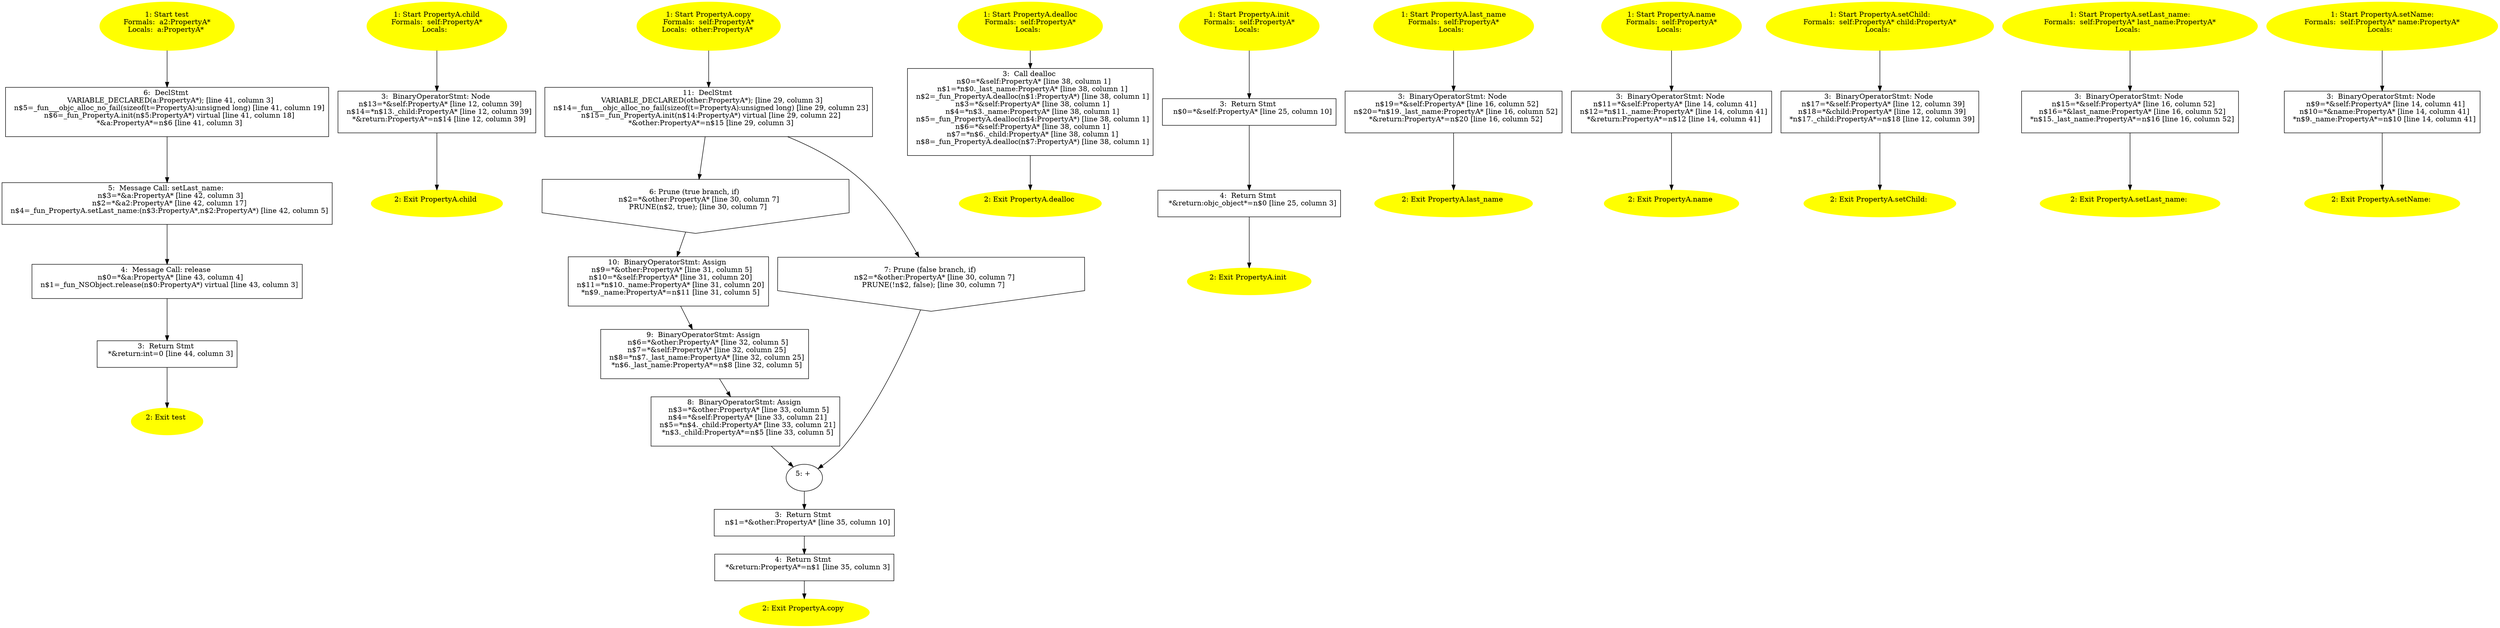 /* @generated */
digraph cfg {
"test.098f6bcd4621d373cade4e832627b4f6_1" [label="1: Start test\nFormals:  a2:PropertyA*\nLocals:  a:PropertyA* \n  " color=yellow style=filled]
	

	 "test.098f6bcd4621d373cade4e832627b4f6_1" -> "test.098f6bcd4621d373cade4e832627b4f6_6" ;
"test.098f6bcd4621d373cade4e832627b4f6_2" [label="2: Exit test \n  " color=yellow style=filled]
	

"test.098f6bcd4621d373cade4e832627b4f6_3" [label="3:  Return Stmt \n   *&return:int=0 [line 44, column 3]\n " shape="box"]
	

	 "test.098f6bcd4621d373cade4e832627b4f6_3" -> "test.098f6bcd4621d373cade4e832627b4f6_2" ;
"test.098f6bcd4621d373cade4e832627b4f6_4" [label="4:  Message Call: release \n   n$0=*&a:PropertyA* [line 43, column 4]\n  n$1=_fun_NSObject.release(n$0:PropertyA*) virtual [line 43, column 3]\n " shape="box"]
	

	 "test.098f6bcd4621d373cade4e832627b4f6_4" -> "test.098f6bcd4621d373cade4e832627b4f6_3" ;
"test.098f6bcd4621d373cade4e832627b4f6_5" [label="5:  Message Call: setLast_name: \n   n$3=*&a:PropertyA* [line 42, column 3]\n  n$2=*&a2:PropertyA* [line 42, column 17]\n  n$4=_fun_PropertyA.setLast_name:(n$3:PropertyA*,n$2:PropertyA*) [line 42, column 5]\n " shape="box"]
	

	 "test.098f6bcd4621d373cade4e832627b4f6_5" -> "test.098f6bcd4621d373cade4e832627b4f6_4" ;
"test.098f6bcd4621d373cade4e832627b4f6_6" [label="6:  DeclStmt \n   VARIABLE_DECLARED(a:PropertyA*); [line 41, column 3]\n  n$5=_fun___objc_alloc_no_fail(sizeof(t=PropertyA):unsigned long) [line 41, column 19]\n  n$6=_fun_PropertyA.init(n$5:PropertyA*) virtual [line 41, column 18]\n  *&a:PropertyA*=n$6 [line 41, column 3]\n " shape="box"]
	

	 "test.098f6bcd4621d373cade4e832627b4f6_6" -> "test.098f6bcd4621d373cade4e832627b4f6_5" ;
"child#PropertyA#instance.6f8ba5a5a49be48cc5dabe234a5b1918_1" [label="1: Start PropertyA.child\nFormals:  self:PropertyA*\nLocals:  \n  " color=yellow style=filled]
	

	 "child#PropertyA#instance.6f8ba5a5a49be48cc5dabe234a5b1918_1" -> "child#PropertyA#instance.6f8ba5a5a49be48cc5dabe234a5b1918_3" ;
"child#PropertyA#instance.6f8ba5a5a49be48cc5dabe234a5b1918_2" [label="2: Exit PropertyA.child \n  " color=yellow style=filled]
	

"child#PropertyA#instance.6f8ba5a5a49be48cc5dabe234a5b1918_3" [label="3:  BinaryOperatorStmt: Node \n   n$13=*&self:PropertyA* [line 12, column 39]\n  n$14=*n$13._child:PropertyA* [line 12, column 39]\n  *&return:PropertyA*=n$14 [line 12, column 39]\n " shape="box"]
	

	 "child#PropertyA#instance.6f8ba5a5a49be48cc5dabe234a5b1918_3" -> "child#PropertyA#instance.6f8ba5a5a49be48cc5dabe234a5b1918_2" ;
"copy#PropertyA#instance.d5955e11cf35af4b4d602b2971590d5f_1" [label="1: Start PropertyA.copy\nFormals:  self:PropertyA*\nLocals:  other:PropertyA* \n  " color=yellow style=filled]
	

	 "copy#PropertyA#instance.d5955e11cf35af4b4d602b2971590d5f_1" -> "copy#PropertyA#instance.d5955e11cf35af4b4d602b2971590d5f_11" ;
"copy#PropertyA#instance.d5955e11cf35af4b4d602b2971590d5f_2" [label="2: Exit PropertyA.copy \n  " color=yellow style=filled]
	

"copy#PropertyA#instance.d5955e11cf35af4b4d602b2971590d5f_3" [label="3:  Return Stmt \n   n$1=*&other:PropertyA* [line 35, column 10]\n " shape="box"]
	

	 "copy#PropertyA#instance.d5955e11cf35af4b4d602b2971590d5f_3" -> "copy#PropertyA#instance.d5955e11cf35af4b4d602b2971590d5f_4" ;
"copy#PropertyA#instance.d5955e11cf35af4b4d602b2971590d5f_4" [label="4:  Return Stmt \n   *&return:PropertyA*=n$1 [line 35, column 3]\n " shape="box"]
	

	 "copy#PropertyA#instance.d5955e11cf35af4b4d602b2971590d5f_4" -> "copy#PropertyA#instance.d5955e11cf35af4b4d602b2971590d5f_2" ;
"copy#PropertyA#instance.d5955e11cf35af4b4d602b2971590d5f_5" [label="5: + \n  " ]
	

	 "copy#PropertyA#instance.d5955e11cf35af4b4d602b2971590d5f_5" -> "copy#PropertyA#instance.d5955e11cf35af4b4d602b2971590d5f_3" ;
"copy#PropertyA#instance.d5955e11cf35af4b4d602b2971590d5f_6" [label="6: Prune (true branch, if) \n   n$2=*&other:PropertyA* [line 30, column 7]\n  PRUNE(n$2, true); [line 30, column 7]\n " shape="invhouse"]
	

	 "copy#PropertyA#instance.d5955e11cf35af4b4d602b2971590d5f_6" -> "copy#PropertyA#instance.d5955e11cf35af4b4d602b2971590d5f_10" ;
"copy#PropertyA#instance.d5955e11cf35af4b4d602b2971590d5f_7" [label="7: Prune (false branch, if) \n   n$2=*&other:PropertyA* [line 30, column 7]\n  PRUNE(!n$2, false); [line 30, column 7]\n " shape="invhouse"]
	

	 "copy#PropertyA#instance.d5955e11cf35af4b4d602b2971590d5f_7" -> "copy#PropertyA#instance.d5955e11cf35af4b4d602b2971590d5f_5" ;
"copy#PropertyA#instance.d5955e11cf35af4b4d602b2971590d5f_8" [label="8:  BinaryOperatorStmt: Assign \n   n$3=*&other:PropertyA* [line 33, column 5]\n  n$4=*&self:PropertyA* [line 33, column 21]\n  n$5=*n$4._child:PropertyA* [line 33, column 21]\n  *n$3._child:PropertyA*=n$5 [line 33, column 5]\n " shape="box"]
	

	 "copy#PropertyA#instance.d5955e11cf35af4b4d602b2971590d5f_8" -> "copy#PropertyA#instance.d5955e11cf35af4b4d602b2971590d5f_5" ;
"copy#PropertyA#instance.d5955e11cf35af4b4d602b2971590d5f_9" [label="9:  BinaryOperatorStmt: Assign \n   n$6=*&other:PropertyA* [line 32, column 5]\n  n$7=*&self:PropertyA* [line 32, column 25]\n  n$8=*n$7._last_name:PropertyA* [line 32, column 25]\n  *n$6._last_name:PropertyA*=n$8 [line 32, column 5]\n " shape="box"]
	

	 "copy#PropertyA#instance.d5955e11cf35af4b4d602b2971590d5f_9" -> "copy#PropertyA#instance.d5955e11cf35af4b4d602b2971590d5f_8" ;
"copy#PropertyA#instance.d5955e11cf35af4b4d602b2971590d5f_10" [label="10:  BinaryOperatorStmt: Assign \n   n$9=*&other:PropertyA* [line 31, column 5]\n  n$10=*&self:PropertyA* [line 31, column 20]\n  n$11=*n$10._name:PropertyA* [line 31, column 20]\n  *n$9._name:PropertyA*=n$11 [line 31, column 5]\n " shape="box"]
	

	 "copy#PropertyA#instance.d5955e11cf35af4b4d602b2971590d5f_10" -> "copy#PropertyA#instance.d5955e11cf35af4b4d602b2971590d5f_9" ;
"copy#PropertyA#instance.d5955e11cf35af4b4d602b2971590d5f_11" [label="11:  DeclStmt \n   VARIABLE_DECLARED(other:PropertyA*); [line 29, column 3]\n  n$14=_fun___objc_alloc_no_fail(sizeof(t=PropertyA):unsigned long) [line 29, column 23]\n  n$15=_fun_PropertyA.init(n$14:PropertyA*) virtual [line 29, column 22]\n  *&other:PropertyA*=n$15 [line 29, column 3]\n " shape="box"]
	

	 "copy#PropertyA#instance.d5955e11cf35af4b4d602b2971590d5f_11" -> "copy#PropertyA#instance.d5955e11cf35af4b4d602b2971590d5f_6" ;
	 "copy#PropertyA#instance.d5955e11cf35af4b4d602b2971590d5f_11" -> "copy#PropertyA#instance.d5955e11cf35af4b4d602b2971590d5f_7" ;
"dealloc#PropertyA#instance.6f8be74d1c8a16eeeed561e5def4ae54_1" [label="1: Start PropertyA.dealloc\nFormals:  self:PropertyA*\nLocals:  \n  " color=yellow style=filled]
	

	 "dealloc#PropertyA#instance.6f8be74d1c8a16eeeed561e5def4ae54_1" -> "dealloc#PropertyA#instance.6f8be74d1c8a16eeeed561e5def4ae54_3" ;
"dealloc#PropertyA#instance.6f8be74d1c8a16eeeed561e5def4ae54_2" [label="2: Exit PropertyA.dealloc \n  " color=yellow style=filled]
	

"dealloc#PropertyA#instance.6f8be74d1c8a16eeeed561e5def4ae54_3" [label="3:  Call dealloc \n   n$0=*&self:PropertyA* [line 38, column 1]\n  n$1=*n$0._last_name:PropertyA* [line 38, column 1]\n  n$2=_fun_PropertyA.dealloc(n$1:PropertyA*) [line 38, column 1]\n  n$3=*&self:PropertyA* [line 38, column 1]\n  n$4=*n$3._name:PropertyA* [line 38, column 1]\n  n$5=_fun_PropertyA.dealloc(n$4:PropertyA*) [line 38, column 1]\n  n$6=*&self:PropertyA* [line 38, column 1]\n  n$7=*n$6._child:PropertyA* [line 38, column 1]\n  n$8=_fun_PropertyA.dealloc(n$7:PropertyA*) [line 38, column 1]\n " shape="box"]
	

	 "dealloc#PropertyA#instance.6f8be74d1c8a16eeeed561e5def4ae54_3" -> "dealloc#PropertyA#instance.6f8be74d1c8a16eeeed561e5def4ae54_2" ;
"init#PropertyA#instance.a50cf011b0759e26f65bb059fbc6d60c_1" [label="1: Start PropertyA.init\nFormals:  self:PropertyA*\nLocals:  \n  " color=yellow style=filled]
	

	 "init#PropertyA#instance.a50cf011b0759e26f65bb059fbc6d60c_1" -> "init#PropertyA#instance.a50cf011b0759e26f65bb059fbc6d60c_3" ;
"init#PropertyA#instance.a50cf011b0759e26f65bb059fbc6d60c_2" [label="2: Exit PropertyA.init \n  " color=yellow style=filled]
	

"init#PropertyA#instance.a50cf011b0759e26f65bb059fbc6d60c_3" [label="3:  Return Stmt \n   n$0=*&self:PropertyA* [line 25, column 10]\n " shape="box"]
	

	 "init#PropertyA#instance.a50cf011b0759e26f65bb059fbc6d60c_3" -> "init#PropertyA#instance.a50cf011b0759e26f65bb059fbc6d60c_4" ;
"init#PropertyA#instance.a50cf011b0759e26f65bb059fbc6d60c_4" [label="4:  Return Stmt \n   *&return:objc_object*=n$0 [line 25, column 3]\n " shape="box"]
	

	 "init#PropertyA#instance.a50cf011b0759e26f65bb059fbc6d60c_4" -> "init#PropertyA#instance.a50cf011b0759e26f65bb059fbc6d60c_2" ;
"last_name#PropertyA#instance.1ce5ad70e2d4c718c3a98ccc959a3bc9_1" [label="1: Start PropertyA.last_name\nFormals:  self:PropertyA*\nLocals:  \n  " color=yellow style=filled]
	

	 "last_name#PropertyA#instance.1ce5ad70e2d4c718c3a98ccc959a3bc9_1" -> "last_name#PropertyA#instance.1ce5ad70e2d4c718c3a98ccc959a3bc9_3" ;
"last_name#PropertyA#instance.1ce5ad70e2d4c718c3a98ccc959a3bc9_2" [label="2: Exit PropertyA.last_name \n  " color=yellow style=filled]
	

"last_name#PropertyA#instance.1ce5ad70e2d4c718c3a98ccc959a3bc9_3" [label="3:  BinaryOperatorStmt: Node \n   n$19=*&self:PropertyA* [line 16, column 52]\n  n$20=*n$19._last_name:PropertyA* [line 16, column 52]\n  *&return:PropertyA*=n$20 [line 16, column 52]\n " shape="box"]
	

	 "last_name#PropertyA#instance.1ce5ad70e2d4c718c3a98ccc959a3bc9_3" -> "last_name#PropertyA#instance.1ce5ad70e2d4c718c3a98ccc959a3bc9_2" ;
"name#PropertyA#instance.c1cdbf324fa14cda26c4633e95fc7667_1" [label="1: Start PropertyA.name\nFormals:  self:PropertyA*\nLocals:  \n  " color=yellow style=filled]
	

	 "name#PropertyA#instance.c1cdbf324fa14cda26c4633e95fc7667_1" -> "name#PropertyA#instance.c1cdbf324fa14cda26c4633e95fc7667_3" ;
"name#PropertyA#instance.c1cdbf324fa14cda26c4633e95fc7667_2" [label="2: Exit PropertyA.name \n  " color=yellow style=filled]
	

"name#PropertyA#instance.c1cdbf324fa14cda26c4633e95fc7667_3" [label="3:  BinaryOperatorStmt: Node \n   n$11=*&self:PropertyA* [line 14, column 41]\n  n$12=*n$11._name:PropertyA* [line 14, column 41]\n  *&return:PropertyA*=n$12 [line 14, column 41]\n " shape="box"]
	

	 "name#PropertyA#instance.c1cdbf324fa14cda26c4633e95fc7667_3" -> "name#PropertyA#instance.c1cdbf324fa14cda26c4633e95fc7667_2" ;
"setChild:#PropertyA(class PropertyA)#instance.2830b91fc93649a2fb3b313489bf5461_1" [label="1: Start PropertyA.setChild:\nFormals:  self:PropertyA* child:PropertyA*\nLocals:  \n  " color=yellow style=filled]
	

	 "setChild:#PropertyA(class PropertyA)#instance.2830b91fc93649a2fb3b313489bf5461_1" -> "setChild:#PropertyA(class PropertyA)#instance.2830b91fc93649a2fb3b313489bf5461_3" ;
"setChild:#PropertyA(class PropertyA)#instance.2830b91fc93649a2fb3b313489bf5461_2" [label="2: Exit PropertyA.setChild: \n  " color=yellow style=filled]
	

"setChild:#PropertyA(class PropertyA)#instance.2830b91fc93649a2fb3b313489bf5461_3" [label="3:  BinaryOperatorStmt: Node \n   n$17=*&self:PropertyA* [line 12, column 39]\n  n$18=*&child:PropertyA* [line 12, column 39]\n  *n$17._child:PropertyA*=n$18 [line 12, column 39]\n " shape="box"]
	

	 "setChild:#PropertyA(class PropertyA)#instance.2830b91fc93649a2fb3b313489bf5461_3" -> "setChild:#PropertyA(class PropertyA)#instance.2830b91fc93649a2fb3b313489bf5461_2" ;
"setLast_name:#PropertyA(class PropertyA)#instance.47d6f73ea37f95beeca8ce7a0352c15f_1" [label="1: Start PropertyA.setLast_name:\nFormals:  self:PropertyA* last_name:PropertyA*\nLocals:  \n  " color=yellow style=filled]
	

	 "setLast_name:#PropertyA(class PropertyA)#instance.47d6f73ea37f95beeca8ce7a0352c15f_1" -> "setLast_name:#PropertyA(class PropertyA)#instance.47d6f73ea37f95beeca8ce7a0352c15f_3" ;
"setLast_name:#PropertyA(class PropertyA)#instance.47d6f73ea37f95beeca8ce7a0352c15f_2" [label="2: Exit PropertyA.setLast_name: \n  " color=yellow style=filled]
	

"setLast_name:#PropertyA(class PropertyA)#instance.47d6f73ea37f95beeca8ce7a0352c15f_3" [label="3:  BinaryOperatorStmt: Node \n   n$15=*&self:PropertyA* [line 16, column 52]\n  n$16=*&last_name:PropertyA* [line 16, column 52]\n  *n$15._last_name:PropertyA*=n$16 [line 16, column 52]\n " shape="box"]
	

	 "setLast_name:#PropertyA(class PropertyA)#instance.47d6f73ea37f95beeca8ce7a0352c15f_3" -> "setLast_name:#PropertyA(class PropertyA)#instance.47d6f73ea37f95beeca8ce7a0352c15f_2" ;
"setName:#PropertyA(class PropertyA)#instance.530a6c9eaa83786feeaf3a50fc2cd0e6_1" [label="1: Start PropertyA.setName:\nFormals:  self:PropertyA* name:PropertyA*\nLocals:  \n  " color=yellow style=filled]
	

	 "setName:#PropertyA(class PropertyA)#instance.530a6c9eaa83786feeaf3a50fc2cd0e6_1" -> "setName:#PropertyA(class PropertyA)#instance.530a6c9eaa83786feeaf3a50fc2cd0e6_3" ;
"setName:#PropertyA(class PropertyA)#instance.530a6c9eaa83786feeaf3a50fc2cd0e6_2" [label="2: Exit PropertyA.setName: \n  " color=yellow style=filled]
	

"setName:#PropertyA(class PropertyA)#instance.530a6c9eaa83786feeaf3a50fc2cd0e6_3" [label="3:  BinaryOperatorStmt: Node \n   n$9=*&self:PropertyA* [line 14, column 41]\n  n$10=*&name:PropertyA* [line 14, column 41]\n  *n$9._name:PropertyA*=n$10 [line 14, column 41]\n " shape="box"]
	

	 "setName:#PropertyA(class PropertyA)#instance.530a6c9eaa83786feeaf3a50fc2cd0e6_3" -> "setName:#PropertyA(class PropertyA)#instance.530a6c9eaa83786feeaf3a50fc2cd0e6_2" ;
}
